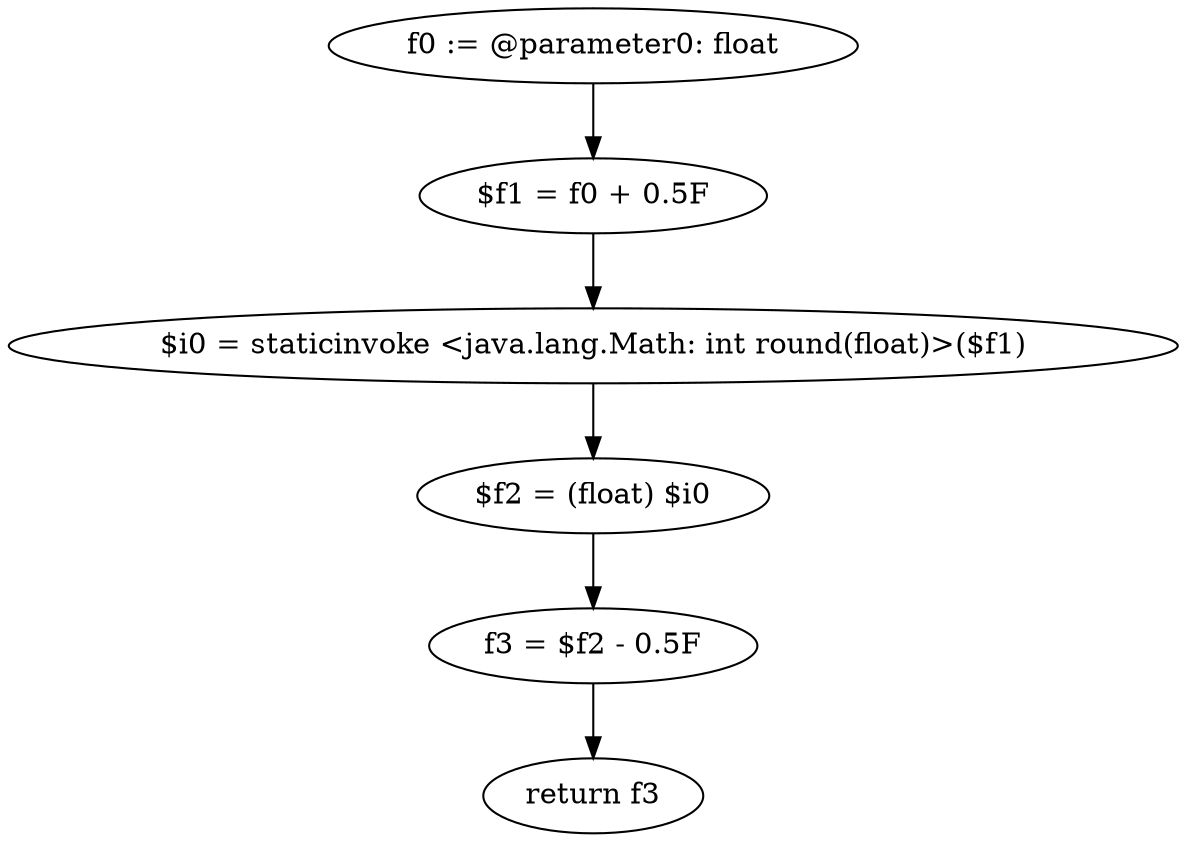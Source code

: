 digraph "unitGraph" {
    "f0 := @parameter0: float"
    "$f1 = f0 + 0.5F"
    "$i0 = staticinvoke <java.lang.Math: int round(float)>($f1)"
    "$f2 = (float) $i0"
    "f3 = $f2 - 0.5F"
    "return f3"
    "f0 := @parameter0: float"->"$f1 = f0 + 0.5F";
    "$f1 = f0 + 0.5F"->"$i0 = staticinvoke <java.lang.Math: int round(float)>($f1)";
    "$i0 = staticinvoke <java.lang.Math: int round(float)>($f1)"->"$f2 = (float) $i0";
    "$f2 = (float) $i0"->"f3 = $f2 - 0.5F";
    "f3 = $f2 - 0.5F"->"return f3";
}
